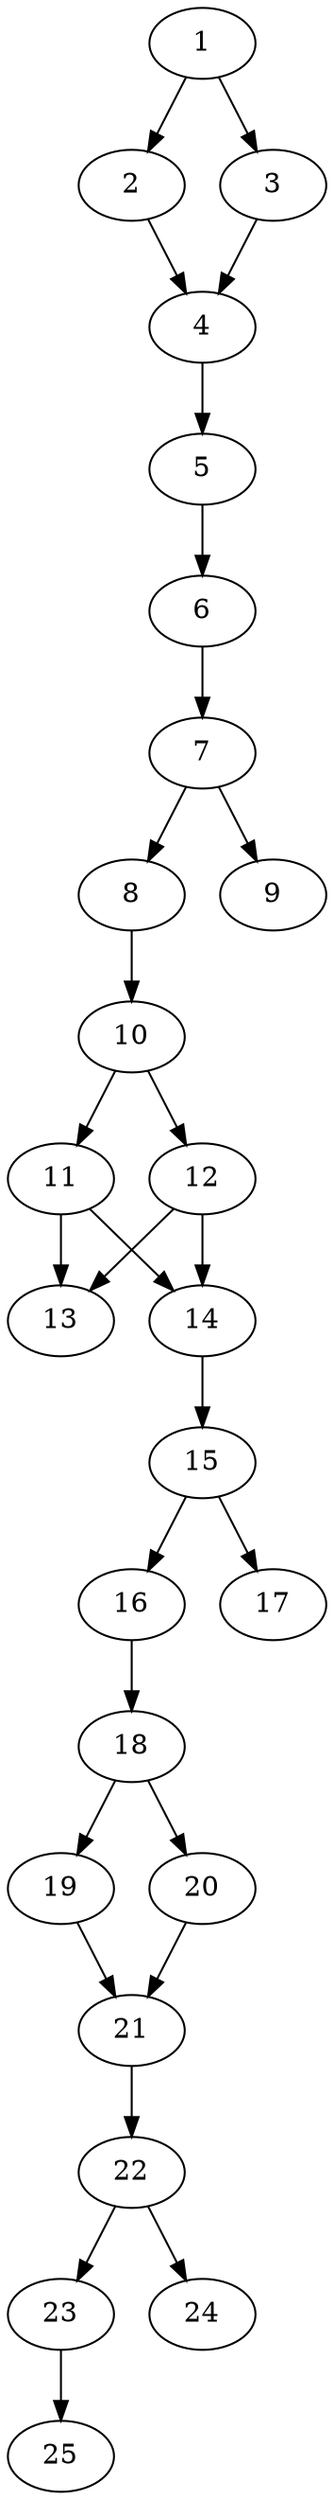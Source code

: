 // DAG automatically generated by daggen at Thu Oct  3 14:00:39 2019
// ./daggen --dot -n 25 --ccr 0.4 --fat 0.3 --regular 0.5 --density 0.9 --mindata 5242880 --maxdata 52428800 
digraph G {
  1 [size="112517120", alpha="0.18", expect_size="45006848"] 
  1 -> 2 [size ="45006848"]
  1 -> 3 [size ="45006848"]
  2 [size="25710080", alpha="0.15", expect_size="10284032"] 
  2 -> 4 [size ="10284032"]
  3 [size="118978560", alpha="0.08", expect_size="47591424"] 
  3 -> 4 [size ="47591424"]
  4 [size="111162880", alpha="0.19", expect_size="44465152"] 
  4 -> 5 [size ="44465152"]
  5 [size="94668800", alpha="0.16", expect_size="37867520"] 
  5 -> 6 [size ="37867520"]
  6 [size="108797440", alpha="0.04", expect_size="43518976"] 
  6 -> 7 [size ="43518976"]
  7 [size="114142720", alpha="0.07", expect_size="45657088"] 
  7 -> 8 [size ="45657088"]
  7 -> 9 [size ="45657088"]
  8 [size="97559040", alpha="0.09", expect_size="39023616"] 
  8 -> 10 [size ="39023616"]
  9 [size="57825280", alpha="0.03", expect_size="23130112"] 
  10 [size="91279360", alpha="0.14", expect_size="36511744"] 
  10 -> 11 [size ="36511744"]
  10 -> 12 [size ="36511744"]
  11 [size="46310400", alpha="0.12", expect_size="18524160"] 
  11 -> 13 [size ="18524160"]
  11 -> 14 [size ="18524160"]
  12 [size="36564480", alpha="0.01", expect_size="14625792"] 
  12 -> 13 [size ="14625792"]
  12 -> 14 [size ="14625792"]
  13 [size="127976960", alpha="0.13", expect_size="51190784"] 
  14 [size="57451520", alpha="0.11", expect_size="22980608"] 
  14 -> 15 [size ="22980608"]
  15 [size="50690560", alpha="0.13", expect_size="20276224"] 
  15 -> 16 [size ="20276224"]
  15 -> 17 [size ="20276224"]
  16 [size="27630080", alpha="0.00", expect_size="11052032"] 
  16 -> 18 [size ="11052032"]
  17 [size="53086720", alpha="0.18", expect_size="21234688"] 
  18 [size="96829440", alpha="0.13", expect_size="38731776"] 
  18 -> 19 [size ="38731776"]
  18 -> 20 [size ="38731776"]
  19 [size="29911040", alpha="0.16", expect_size="11964416"] 
  19 -> 21 [size ="11964416"]
  20 [size="46100480", alpha="0.07", expect_size="18440192"] 
  20 -> 21 [size ="18440192"]
  21 [size="129105920", alpha="0.14", expect_size="51642368"] 
  21 -> 22 [size ="51642368"]
  22 [size="84428800", alpha="0.04", expect_size="33771520"] 
  22 -> 23 [size ="33771520"]
  22 -> 24 [size ="33771520"]
  23 [size="89274880", alpha="0.12", expect_size="35709952"] 
  23 -> 25 [size ="35709952"]
  24 [size="49505280", alpha="0.16", expect_size="19802112"] 
  25 [size="111516160", alpha="0.14", expect_size="44606464"] 
}
